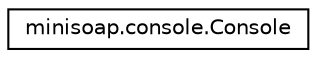 digraph "Graphical Class Hierarchy"
{
  edge [fontname="Helvetica",fontsize="10",labelfontname="Helvetica",labelfontsize="10"];
  node [fontname="Helvetica",fontsize="10",shape=record];
  rankdir="LR";
  Node0 [label="minisoap.console.Console",height=0.2,width=0.4,color="black", fillcolor="white", style="filled",URL="$classminisoap_1_1console_1_1Console.html",tooltip="Console. "];
}
